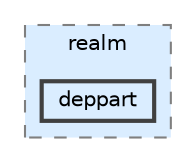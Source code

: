 digraph "/home/runner/work/realm/realm/realm-src/src/realm/deppart"
{
 // LATEX_PDF_SIZE
  bgcolor="transparent";
  edge [fontname=Helvetica,fontsize=10,labelfontname=Helvetica,labelfontsize=10];
  node [fontname=Helvetica,fontsize=10,shape=box,height=0.2,width=0.4];
  compound=true
  subgraph clusterdir_06cde62235d8b7ed0bac91e2b7ac07d2 {
    graph [ bgcolor="#daedff", pencolor="grey50", label="realm", fontname=Helvetica,fontsize=10 style="filled,dashed", URL="dir_06cde62235d8b7ed0bac91e2b7ac07d2.html",tooltip=""]
  dir_a498dfc789aac7a8df1cb4182582102a [label="deppart", fillcolor="#daedff", color="grey25", style="filled,bold", URL="dir_a498dfc789aac7a8df1cb4182582102a.html",tooltip=""];
  }
}
